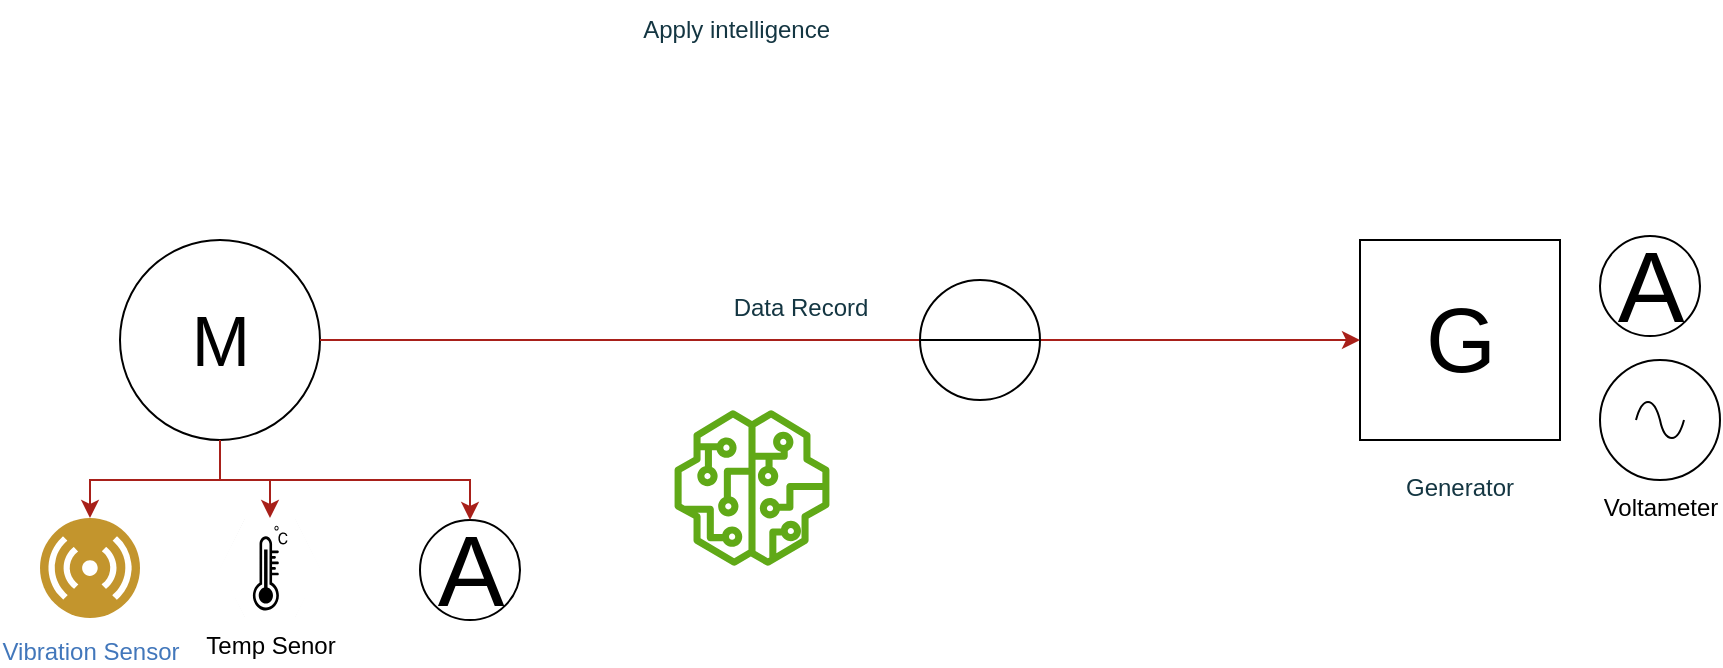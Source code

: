 <mxfile version="21.5.0" type="github">
  <diagram name="Page-1" id="bNrdOksTGrRGDZkWGMtK">
    <mxGraphModel dx="1035" dy="596" grid="1" gridSize="10" guides="1" tooltips="1" connect="1" arrows="1" fold="1" page="1" pageScale="1" pageWidth="1169" pageHeight="827" math="0" shadow="0">
      <root>
        <mxCell id="0" />
        <mxCell id="1" parent="0" />
        <mxCell id="h8kINjSsL8_Qf3I2a2BR-20" value="Apply intelligence&amp;nbsp;" style="text;strokeColor=none;align=center;fillColor=none;html=1;verticalAlign=middle;whiteSpace=wrap;rounded=0;fontColor=#143642;" vertex="1" parent="1">
          <mxGeometry x="340" y="10" width="160" height="30" as="geometry" />
        </mxCell>
        <mxCell id="h8kINjSsL8_Qf3I2a2BR-21" value="" style="group" vertex="1" connectable="0" parent="1">
          <mxGeometry x="70" y="50" width="840" height="270" as="geometry" />
        </mxCell>
        <mxCell id="h8kINjSsL8_Qf3I2a2BR-2" value="M" style="verticalLabelPosition=middle;shadow=0;dashed=0;align=center;html=1;verticalAlign=middle;strokeWidth=1;shape=ellipse;aspect=fixed;fontSize=35;" vertex="1" parent="h8kINjSsL8_Qf3I2a2BR-21">
          <mxGeometry x="40" y="80" width="100" height="100" as="geometry" />
        </mxCell>
        <mxCell id="h8kINjSsL8_Qf3I2a2BR-3" value="G" style="dashed=0;outlineConnect=0;align=center;html=1;shape=mxgraph.pid.engines.gear;fontSize=45;" vertex="1" parent="h8kINjSsL8_Qf3I2a2BR-21">
          <mxGeometry x="660" y="80" width="100" height="100" as="geometry" />
        </mxCell>
        <mxCell id="h8kINjSsL8_Qf3I2a2BR-9" style="edgeStyle=orthogonalEdgeStyle;rounded=0;orthogonalLoop=1;jettySize=auto;html=1;entryX=0;entryY=0.5;entryDx=0;entryDy=0;entryPerimeter=0;strokeColor=#A8201A;fontColor=#143642;fillColor=#FAE5C7;" edge="1" parent="h8kINjSsL8_Qf3I2a2BR-21" source="h8kINjSsL8_Qf3I2a2BR-2" target="h8kINjSsL8_Qf3I2a2BR-3">
          <mxGeometry relative="1" as="geometry" />
        </mxCell>
        <mxCell id="h8kINjSsL8_Qf3I2a2BR-5" value="Temp Senor" style="verticalLabelPosition=bottom;sketch=0;html=1;verticalAlign=top;align=center;points=[[0,0.5,0],[0.125,0.25,0],[0.25,0,0],[0.5,0,0],[0.75,0,0],[0.875,0.25,0],[1,0.5,0],[0.875,0.75,0],[0.75,1,0],[0.5,1,0],[0.125,0.75,0]];pointerEvents=1;shape=mxgraph.cisco_safe.compositeIcon;bgIcon=mxgraph.cisco_safe.design.blank_device;resIcon=mxgraph.cisco_safe.design.sensor;" vertex="1" parent="h8kINjSsL8_Qf3I2a2BR-21">
          <mxGeometry x="90" y="219" width="50" height="50" as="geometry" />
        </mxCell>
        <mxCell id="h8kINjSsL8_Qf3I2a2BR-11" style="edgeStyle=orthogonalEdgeStyle;rounded=0;orthogonalLoop=1;jettySize=auto;html=1;entryX=0.5;entryY=0;entryDx=0;entryDy=0;entryPerimeter=0;strokeColor=#A8201A;fontColor=#143642;fillColor=#FAE5C7;" edge="1" parent="h8kINjSsL8_Qf3I2a2BR-21" source="h8kINjSsL8_Qf3I2a2BR-2" target="h8kINjSsL8_Qf3I2a2BR-5">
          <mxGeometry relative="1" as="geometry" />
        </mxCell>
        <mxCell id="h8kINjSsL8_Qf3I2a2BR-6" value="Vibration Sensor" style="image;aspect=fixed;perimeter=ellipsePerimeter;html=1;align=center;shadow=0;dashed=0;fontColor=#4277BB;labelBackgroundColor=default;fontSize=12;spacingTop=3;image=img/lib/ibm/users/sensor.svg;strokeColor=#0F8B8D;fillColor=#FAE5C7;" vertex="1" parent="h8kINjSsL8_Qf3I2a2BR-21">
          <mxGeometry y="219" width="50" height="50" as="geometry" />
        </mxCell>
        <mxCell id="h8kINjSsL8_Qf3I2a2BR-13" style="edgeStyle=orthogonalEdgeStyle;rounded=0;orthogonalLoop=1;jettySize=auto;html=1;entryX=0.5;entryY=0;entryDx=0;entryDy=0;strokeColor=#A8201A;fontColor=#143642;fillColor=#FAE5C7;" edge="1" parent="h8kINjSsL8_Qf3I2a2BR-21" source="h8kINjSsL8_Qf3I2a2BR-2" target="h8kINjSsL8_Qf3I2a2BR-6">
          <mxGeometry relative="1" as="geometry" />
        </mxCell>
        <mxCell id="h8kINjSsL8_Qf3I2a2BR-7" value="Data Record" style="shape=image;html=1;verticalAlign=top;verticalLabelPosition=bottom;labelBackgroundColor=#ffffff;imageAspect=0;aspect=fixed;image=https://cdn2.iconfinder.com/data/icons/business-and-education-1/512/150_Sensor_body_Data_Human_Science_technology_smart-128.png;strokeColor=#0F8B8D;fontColor=#143642;fillColor=#FAE5C7;imageBackground=default;" vertex="1" parent="h8kINjSsL8_Qf3I2a2BR-21">
          <mxGeometry x="330" width="100" height="100" as="geometry" />
        </mxCell>
        <mxCell id="h8kINjSsL8_Qf3I2a2BR-10" value="A" style="verticalLabelPosition=middle;shadow=0;dashed=0;align=center;html=1;verticalAlign=middle;strokeWidth=1;shape=ellipse;aspect=fixed;fontSize=50;" vertex="1" parent="h8kINjSsL8_Qf3I2a2BR-21">
          <mxGeometry x="190" y="220" width="50" height="50" as="geometry" />
        </mxCell>
        <mxCell id="h8kINjSsL8_Qf3I2a2BR-12" style="edgeStyle=orthogonalEdgeStyle;rounded=0;orthogonalLoop=1;jettySize=auto;html=1;exitX=0.5;exitY=1;exitDx=0;exitDy=0;entryX=0.5;entryY=0;entryDx=0;entryDy=0;strokeColor=#A8201A;fontColor=#143642;fillColor=#FAE5C7;" edge="1" parent="h8kINjSsL8_Qf3I2a2BR-21" source="h8kINjSsL8_Qf3I2a2BR-2" target="h8kINjSsL8_Qf3I2a2BR-10">
          <mxGeometry relative="1" as="geometry" />
        </mxCell>
        <mxCell id="h8kINjSsL8_Qf3I2a2BR-14" value="Generator" style="text;strokeColor=none;align=center;fillColor=none;html=1;verticalAlign=middle;whiteSpace=wrap;rounded=0;fontColor=#143642;" vertex="1" parent="h8kINjSsL8_Qf3I2a2BR-21">
          <mxGeometry x="680" y="189" width="60" height="30" as="geometry" />
        </mxCell>
        <mxCell id="h8kINjSsL8_Qf3I2a2BR-15" value="A" style="verticalLabelPosition=middle;shadow=0;dashed=0;align=center;html=1;verticalAlign=middle;strokeWidth=1;shape=ellipse;aspect=fixed;fontSize=50;" vertex="1" parent="h8kINjSsL8_Qf3I2a2BR-21">
          <mxGeometry x="780" y="78" width="50" height="50" as="geometry" />
        </mxCell>
        <mxCell id="h8kINjSsL8_Qf3I2a2BR-16" value="" style="pointerEvents=1;verticalLabelPosition=bottom;shadow=0;dashed=0;align=center;html=1;verticalAlign=top;shape=mxgraph.electrical.signal_sources.source;aspect=fixed;points=[[0.5,0,0],[1,0.5,0],[0.5,1,0],[0,0.5,0]];elSignalType=ideal;" vertex="1" parent="h8kINjSsL8_Qf3I2a2BR-21">
          <mxGeometry x="440" y="100" width="60" height="60" as="geometry" />
        </mxCell>
        <mxCell id="h8kINjSsL8_Qf3I2a2BR-17" value="Voltameter" style="pointerEvents=1;verticalLabelPosition=bottom;shadow=0;dashed=0;align=center;html=1;verticalAlign=top;shape=mxgraph.electrical.signal_sources.source;aspect=fixed;points=[[0.5,0,0],[1,0.5,0],[0.5,1,0],[0,0.5,0]];elSignalType=ac;" vertex="1" parent="h8kINjSsL8_Qf3I2a2BR-21">
          <mxGeometry x="780" y="140" width="60" height="60" as="geometry" />
        </mxCell>
        <mxCell id="h8kINjSsL8_Qf3I2a2BR-18" value="Machine learning model" style="sketch=0;outlineConnect=0;fontColor=#ffffff;fillColor=#60a917;strokeColor=#2D7600;dashed=0;verticalLabelPosition=bottom;verticalAlign=top;align=center;html=1;fontSize=12;fontStyle=0;aspect=fixed;pointerEvents=1;shape=mxgraph.aws4.sagemaker_model;" vertex="1" parent="h8kINjSsL8_Qf3I2a2BR-21">
          <mxGeometry x="317" y="165" width="78" height="78" as="geometry" />
        </mxCell>
      </root>
    </mxGraphModel>
  </diagram>
</mxfile>
